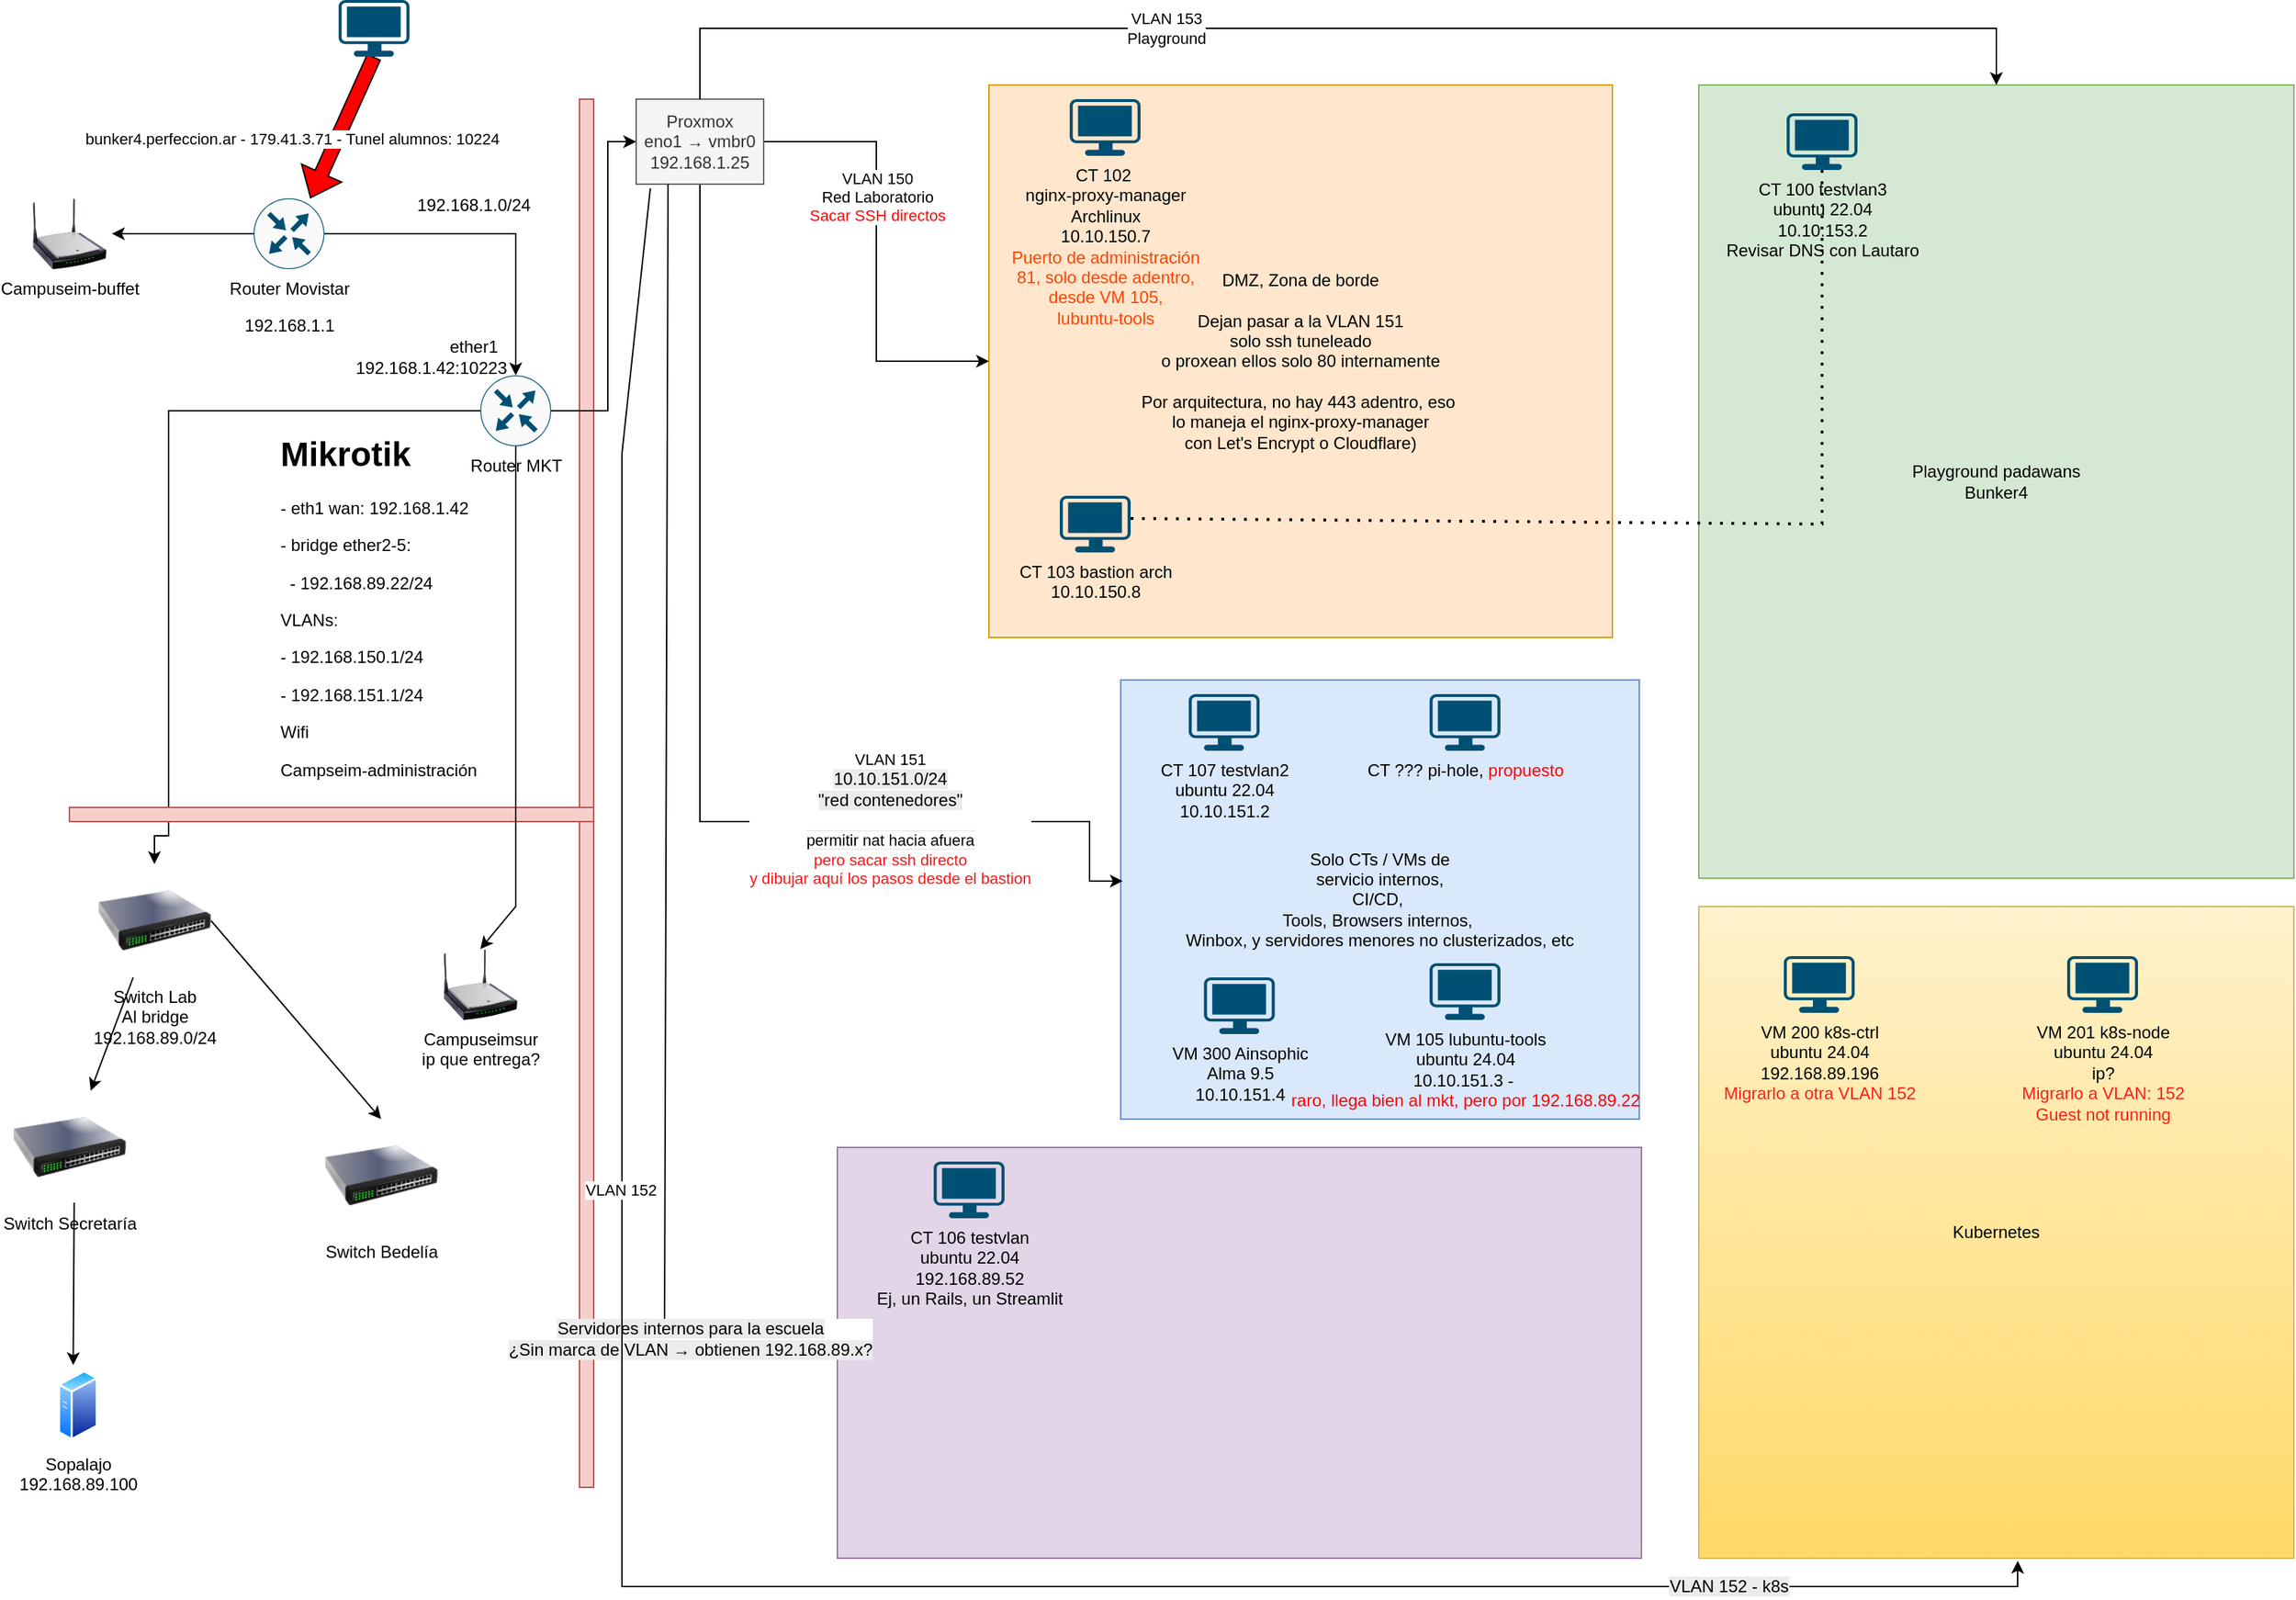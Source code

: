 <mxfile version="26.2.14">
  <diagram name="Página-1" id="JTSzyHEqCJwY1uf2J2Gt">
    <mxGraphModel dx="2184" dy="713" grid="1" gridSize="10" guides="1" tooltips="1" connect="1" arrows="1" fold="1" page="1" pageScale="1" pageWidth="827" pageHeight="1169" math="0" shadow="0">
      <root>
        <mxCell id="0" />
        <mxCell id="1" parent="0" />
        <mxCell id="2PcU3GDxiOa5zPf2A5ZC-4" value="Kubernetes" style="rounded=0;whiteSpace=wrap;html=1;fillColor=#fff2cc;strokeColor=#d6b656;gradientColor=#ffd966;" parent="1" vertex="1">
          <mxGeometry x="400" y="680" width="420" height="460" as="geometry" />
        </mxCell>
        <mxCell id="2PcU3GDxiOa5zPf2A5ZC-1" value="Playground padawans&lt;div&gt;Bunker4&lt;/div&gt;" style="rounded=0;whiteSpace=wrap;html=1;fillColor=#d5e8d4;strokeColor=#82b366;" parent="1" vertex="1">
          <mxGeometry x="400" y="100" width="420" height="560" as="geometry" />
        </mxCell>
        <mxCell id="cOpwre1l_TY29OTWhIVw-12" value="" style="rounded=0;whiteSpace=wrap;html=1;fillColor=#f8cecc;strokeColor=#b85450;" parent="1" vertex="1">
          <mxGeometry x="-390" y="110" width="10" height="980" as="geometry" />
        </mxCell>
        <mxCell id="pRibz36Krdpza1N9PtJQ-51" value="Solo CTs / VMs de&lt;div&gt;servicio internos,&lt;/div&gt;&lt;div&gt;CI/CD,&amp;nbsp;&lt;/div&gt;&lt;div&gt;Tools, Browsers internos,&amp;nbsp;&lt;/div&gt;&lt;div&gt;Winbox, y servidores menores no clusterizados, etc&lt;/div&gt;" style="rounded=0;whiteSpace=wrap;html=1;fillColor=#dae8fc;strokeColor=#6c8ebf;" parent="1" vertex="1">
          <mxGeometry x="-8" y="520" width="366" height="310" as="geometry" />
        </mxCell>
        <mxCell id="pRibz36Krdpza1N9PtJQ-52" value="DMZ, Zona de borde&lt;div&gt;&lt;br&gt;&lt;/div&gt;&lt;div&gt;Dejan pasar a la VLAN 151&lt;/div&gt;&lt;div&gt;solo ssh tuneleado&lt;/div&gt;&lt;div&gt;o proxean ellos solo 80 internamente&lt;/div&gt;&lt;div&gt;&lt;br&gt;&lt;/div&gt;&lt;div&gt;Por arquitectura, no hay 443 adentro, eso&amp;nbsp;&lt;/div&gt;&lt;div&gt;lo maneja el nginx-proxy-manager&lt;/div&gt;&lt;div&gt;con Let&#39;s Encrypt o Cloudflare)&lt;/div&gt;" style="rounded=0;whiteSpace=wrap;html=1;fillColor=#ffe6cc;strokeColor=#d79b00;" parent="1" vertex="1">
          <mxGeometry x="-101" y="100" width="440" height="390" as="geometry" />
        </mxCell>
        <mxCell id="pRibz36Krdpza1N9PtJQ-53" value="CT 103 bastion arch&lt;div&gt;10.10.150.8&lt;/div&gt;" style="points=[[0.03,0.03,0],[0.5,0,0],[0.97,0.03,0],[1,0.4,0],[0.97,0.745,0],[0.5,1,0],[0.03,0.745,0],[0,0.4,0]];verticalLabelPosition=bottom;sketch=0;html=1;verticalAlign=top;aspect=fixed;align=center;pointerEvents=1;shape=mxgraph.cisco19.workstation;fillColor=#005073;strokeColor=none;" parent="1" vertex="1">
          <mxGeometry x="-51" y="390" width="50" height="40" as="geometry" />
        </mxCell>
        <mxCell id="pRibz36Krdpza1N9PtJQ-54" value="Router MKT" style="sketch=0;points=[[0.5,0,0],[1,0.5,0],[0.5,1,0],[0,0.5,0],[0.145,0.145,0],[0.856,0.145,0],[0.855,0.856,0],[0.145,0.855,0]];verticalLabelPosition=bottom;html=1;verticalAlign=top;aspect=fixed;align=center;pointerEvents=1;shape=mxgraph.cisco19.rect;prIcon=router;fillColor=#FAFAFA;strokeColor=#005073;" parent="1" vertex="1">
          <mxGeometry x="-460" y="305" width="50" height="50" as="geometry" />
        </mxCell>
        <mxCell id="pRibz36Krdpza1N9PtJQ-56" value="CT 100 testvlan3&lt;div&gt;ubuntu 22.04&lt;div&gt;10.10.153.2&lt;/div&gt;&lt;/div&gt;&lt;div&gt;Revisar DNS con Lautaro&lt;/div&gt;" style="points=[[0.03,0.03,0],[0.5,0,0],[0.97,0.03,0],[1,0.4,0],[0.97,0.745,0],[0.5,1,0],[0.03,0.745,0],[0,0.4,0]];verticalLabelPosition=bottom;sketch=0;html=1;verticalAlign=top;aspect=fixed;align=center;pointerEvents=1;shape=mxgraph.cisco19.workstation;fillColor=#005073;strokeColor=none;" parent="1" vertex="1">
          <mxGeometry x="462" y="120" width="50" height="40" as="geometry" />
        </mxCell>
        <mxCell id="pRibz36Krdpza1N9PtJQ-58" style="edgeStyle=orthogonalEdgeStyle;rounded=0;orthogonalLoop=1;jettySize=auto;html=1;entryX=0;entryY=0.5;entryDx=0;entryDy=0;" parent="1" source="cOpwre1l_TY29OTWhIVw-14" target="pRibz36Krdpza1N9PtJQ-52" edge="1">
          <mxGeometry relative="1" as="geometry">
            <mxPoint x="-369" y="330" as="sourcePoint" />
            <mxPoint x="-230" y="360" as="targetPoint" />
          </mxGeometry>
        </mxCell>
        <mxCell id="cOpwre1l_TY29OTWhIVw-16" value="VLAN 150&lt;br&gt;Red Laboratorio&lt;br&gt;&lt;font style=&quot;color: rgb(255, 6, 6);&quot;&gt;Sacar SSH directos&lt;/font&gt;" style="edgeLabel;html=1;align=center;verticalAlign=middle;resizable=0;points=[];" parent="pRibz36Krdpza1N9PtJQ-58" vertex="1" connectable="0">
          <mxGeometry x="-0.247" relative="1" as="geometry">
            <mxPoint as="offset" />
          </mxGeometry>
        </mxCell>
        <mxCell id="pRibz36Krdpza1N9PtJQ-60" style="edgeStyle=orthogonalEdgeStyle;rounded=0;orthogonalLoop=1;jettySize=auto;html=1;exitX=0.5;exitY=1;exitDx=0;exitDy=0;entryX=0.004;entryY=0.458;entryDx=0;entryDy=0;entryPerimeter=0;" parent="1" source="cOpwre1l_TY29OTWhIVw-14" target="pRibz36Krdpza1N9PtJQ-51" edge="1">
          <mxGeometry relative="1" as="geometry">
            <Array as="points">
              <mxPoint x="-305" y="620" />
              <mxPoint x="-30" y="620" />
              <mxPoint x="-30" y="662" />
            </Array>
            <mxPoint x="-320" y="180" as="sourcePoint" />
            <mxPoint x="67.5" y="616" as="targetPoint" />
          </mxGeometry>
        </mxCell>
        <mxCell id="pRibz36Krdpza1N9PtJQ-61" value="VLAN 151&lt;div&gt;&lt;span style=&quot;font-size: 12px; background-color: rgb(236, 236, 236);&quot;&gt;10.10.151.0/24&lt;br&gt;&quot;&lt;/span&gt;&lt;span style=&quot;background-color: rgb(236, 236, 236); font-size: 12px; color: light-dark(rgb(0, 0, 0), rgb(255, 255, 255));&quot;&gt;red contenedores&quot;&lt;/span&gt;&lt;/div&gt;&lt;div&gt;&lt;span style=&quot;font-size: 12px; background-color: rgb(236, 236, 236);&quot;&gt;&lt;br&gt;&lt;/span&gt;&lt;/div&gt;&lt;div&gt;&lt;span style=&quot;font-size: 12px; background-color: rgb(236, 236, 236);&quot;&gt;&lt;span style=&quot;font-size: 11px; background-color: rgb(255, 255, 255);&quot;&gt;permitir nat hacia afuera&lt;/span&gt;&lt;div style=&quot;font-size: 11px;&quot;&gt;&lt;font style=&quot;color: rgb(255, 19, 19);&quot;&gt;pero sacar ssh directo&lt;/font&gt;&lt;/div&gt;&lt;div style=&quot;font-size: 11px;&quot;&gt;&lt;font style=&quot;color: rgb(255, 19, 19);&quot;&gt;y dibujar aquí los pasos desde el bastion&lt;/font&gt;&lt;/div&gt;&lt;/span&gt;&lt;/div&gt;" style="edgeLabel;html=1;align=center;verticalAlign=middle;resizable=0;points=[];" parent="pRibz36Krdpza1N9PtJQ-60" vertex="1" connectable="0">
          <mxGeometry x="0.477" y="2" relative="1" as="geometry">
            <mxPoint as="offset" />
          </mxGeometry>
        </mxCell>
        <mxCell id="pRibz36Krdpza1N9PtJQ-73" style="edgeStyle=orthogonalEdgeStyle;rounded=0;orthogonalLoop=1;jettySize=auto;html=1;exitX=0;exitY=0.5;exitDx=0;exitDy=0;exitPerimeter=0;entryX=0.5;entryY=0;entryDx=0;entryDy=0;" parent="1" source="pRibz36Krdpza1N9PtJQ-54" target="U1CDGiFiFmAiaz6NKcIj-10" edge="1">
          <mxGeometry relative="1" as="geometry">
            <mxPoint x="-640" y="635.359" as="targetPoint" />
            <Array as="points">
              <mxPoint x="-680" y="330" />
              <mxPoint x="-680" y="630" />
              <mxPoint x="-690" y="630" />
            </Array>
          </mxGeometry>
        </mxCell>
        <mxCell id="pRibz36Krdpza1N9PtJQ-81" style="edgeStyle=orthogonalEdgeStyle;rounded=0;orthogonalLoop=1;jettySize=auto;html=1;exitX=1;exitY=0.5;exitDx=0;exitDy=0;exitPerimeter=0;" parent="1" source="pRibz36Krdpza1N9PtJQ-80" target="pRibz36Krdpza1N9PtJQ-54" edge="1">
          <mxGeometry relative="1" as="geometry" />
        </mxCell>
        <mxCell id="pRibz36Krdpza1N9PtJQ-80" value="Router Movistar" style="sketch=0;points=[[0.5,0,0],[1,0.5,0],[0.5,1,0],[0,0.5,0],[0.145,0.145,0],[0.856,0.145,0],[0.855,0.856,0],[0.145,0.855,0]];verticalLabelPosition=bottom;html=1;verticalAlign=top;aspect=fixed;align=center;pointerEvents=1;shape=mxgraph.cisco19.rect;prIcon=router;fillColor=#FAFAFA;strokeColor=#005073;" parent="1" vertex="1">
          <mxGeometry x="-620" y="180" width="50" height="50" as="geometry" />
        </mxCell>
        <mxCell id="pRibz36Krdpza1N9PtJQ-83" value="" style="shape=flexArrow;endArrow=classic;html=1;rounded=0;entryX=0.742;entryY=-0.065;entryDx=0;entryDy=0;entryPerimeter=0;fillColor=#FF0000;exitX=0.5;exitY=1;exitDx=0;exitDy=0;exitPerimeter=0;" parent="1" source="pRibz36Krdpza1N9PtJQ-86" edge="1">
          <mxGeometry width="50" height="50" relative="1" as="geometry">
            <mxPoint x="-557.1" y="73.25" as="sourcePoint" />
            <mxPoint x="-580.0" y="180.0" as="targetPoint" />
          </mxGeometry>
        </mxCell>
        <mxCell id="pRibz36Krdpza1N9PtJQ-84" value="bunker4.perfeccion.ar - 179.41.3.71 - Tunel alumnos: 10224" style="edgeLabel;html=1;align=center;verticalAlign=middle;resizable=0;points=[];" parent="pRibz36Krdpza1N9PtJQ-83" vertex="1" connectable="0">
          <mxGeometry x="0.708" y="-5" relative="1" as="geometry">
            <mxPoint x="-15" y="-25" as="offset" />
          </mxGeometry>
        </mxCell>
        <mxCell id="pRibz36Krdpza1N9PtJQ-86" value="" style="points=[[0.03,0.03,0],[0.5,0,0],[0.97,0.03,0],[1,0.4,0],[0.97,0.745,0],[0.5,1,0],[0.03,0.745,0],[0,0.4,0]];verticalLabelPosition=bottom;sketch=0;html=1;verticalAlign=top;aspect=fixed;align=center;pointerEvents=1;shape=mxgraph.cisco19.workstation;fillColor=#005073;strokeColor=none;" parent="1" vertex="1">
          <mxGeometry x="-560" y="40" width="50" height="40" as="geometry" />
        </mxCell>
        <mxCell id="pRibz36Krdpza1N9PtJQ-88" value="192.168.1.0/24" style="text;html=1;align=center;verticalAlign=middle;resizable=0;points=[];autosize=1;strokeColor=none;fillColor=none;" parent="1" vertex="1">
          <mxGeometry x="-515" y="170" width="100" height="30" as="geometry" />
        </mxCell>
        <mxCell id="pRibz36Krdpza1N9PtJQ-89" value="192.168.1.42:10223" style="text;html=1;align=center;verticalAlign=middle;resizable=0;points=[];autosize=1;strokeColor=none;fillColor=none;" parent="1" vertex="1">
          <mxGeometry x="-560" y="285" width="130" height="30" as="geometry" />
        </mxCell>
        <mxCell id="pRibz36Krdpza1N9PtJQ-90" value="ether1" style="text;html=1;align=center;verticalAlign=middle;resizable=0;points=[];autosize=1;strokeColor=none;fillColor=none;" parent="1" vertex="1">
          <mxGeometry x="-495" y="270" width="60" height="30" as="geometry" />
        </mxCell>
        <mxCell id="pRibz36Krdpza1N9PtJQ-91" value="192.168.1.1" style="text;html=1;align=center;verticalAlign=middle;resizable=0;points=[];autosize=1;strokeColor=none;fillColor=none;" parent="1" vertex="1">
          <mxGeometry x="-640" y="255" width="90" height="30" as="geometry" />
        </mxCell>
        <mxCell id="pRibz36Krdpza1N9PtJQ-100" value="CT 102&amp;nbsp;&lt;div&gt;nginx-proxy-manager&lt;/div&gt;&lt;div&gt;Archlinux&lt;div&gt;10.10.150.7&lt;/div&gt;&lt;/div&gt;&lt;div&gt;&lt;font style=&quot;color: rgb(255, 67, 0);&quot;&gt;Puerto de administración&lt;/font&gt;&lt;/div&gt;&lt;div&gt;&lt;font style=&quot;color: rgb(255, 67, 0);&quot;&gt;81, solo desde adentro,&lt;/font&gt;&lt;/div&gt;&lt;div&gt;&lt;font style=&quot;color: rgb(255, 67, 0);&quot;&gt;desde VM 105,&lt;/font&gt;&lt;/div&gt;&lt;div&gt;&lt;font style=&quot;color: rgb(255, 67, 0);&quot;&gt;lubuntu-tools&lt;/font&gt;&lt;/div&gt;" style="points=[[0.03,0.03,0],[0.5,0,0],[0.97,0.03,0],[1,0.4,0],[0.97,0.745,0],[0.5,1,0],[0.03,0.745,0],[0,0.4,0]];verticalLabelPosition=bottom;sketch=0;html=1;verticalAlign=top;aspect=fixed;align=center;pointerEvents=1;shape=mxgraph.cisco19.workstation;fillColor=#005073;strokeColor=none;" parent="1" vertex="1">
          <mxGeometry x="-44" y="110" width="50" height="40" as="geometry" />
        </mxCell>
        <mxCell id="cOpwre1l_TY29OTWhIVw-5" value="" style="rounded=0;whiteSpace=wrap;html=1;fillColor=#e1d5e7;strokeColor=#9673a6;" parent="1" vertex="1">
          <mxGeometry x="-208" y="850" width="567.5" height="290" as="geometry" />
        </mxCell>
        <mxCell id="cOpwre1l_TY29OTWhIVw-6" value="CT 106 testvlan&lt;div&gt;ubuntu 22.04&lt;div&gt;192.168.89.52&lt;/div&gt;&lt;/div&gt;&lt;div&gt;Ej, un Rails, un Streamlit&lt;/div&gt;" style="points=[[0.03,0.03,0],[0.5,0,0],[0.97,0.03,0],[1,0.4,0],[0.97,0.745,0],[0.5,1,0],[0.03,0.745,0],[0,0.4,0]];verticalLabelPosition=bottom;sketch=0;html=1;verticalAlign=top;aspect=fixed;align=center;pointerEvents=1;shape=mxgraph.cisco19.workstation;fillColor=#005073;strokeColor=none;" parent="1" vertex="1">
          <mxGeometry x="-140" y="860" width="50" height="40" as="geometry" />
        </mxCell>
        <mxCell id="cOpwre1l_TY29OTWhIVw-14" value="Proxmox&lt;div&gt;eno1 → vmbr0 192.168.1.25&lt;/div&gt;" style="text;html=1;align=center;verticalAlign=middle;whiteSpace=wrap;rounded=0;fillColor=#f5f5f5;fontColor=#333333;strokeColor=#666666;" parent="1" vertex="1">
          <mxGeometry x="-350" y="110" width="90" height="60" as="geometry" />
        </mxCell>
        <mxCell id="cOpwre1l_TY29OTWhIVw-15" style="edgeStyle=orthogonalEdgeStyle;rounded=0;orthogonalLoop=1;jettySize=auto;html=1;exitX=1;exitY=0.5;exitDx=0;exitDy=0;exitPerimeter=0;entryX=0;entryY=0.5;entryDx=0;entryDy=0;" parent="1" source="pRibz36Krdpza1N9PtJQ-54" target="cOpwre1l_TY29OTWhIVw-14" edge="1">
          <mxGeometry relative="1" as="geometry">
            <mxPoint x="-370" y="330" as="sourcePoint" />
            <mxPoint x="-385" y="315" as="targetPoint" />
            <Array as="points">
              <mxPoint x="-370" y="330" />
              <mxPoint x="-370" y="140" />
            </Array>
          </mxGeometry>
        </mxCell>
        <mxCell id="cOpwre1l_TY29OTWhIVw-17" value="" style="endArrow=classic;html=1;rounded=0;exitX=0.25;exitY=1;exitDx=0;exitDy=0;entryX=0.001;entryY=0.467;entryDx=0;entryDy=0;entryPerimeter=0;" parent="1" source="cOpwre1l_TY29OTWhIVw-14" target="cOpwre1l_TY29OTWhIVw-5" edge="1">
          <mxGeometry width="50" height="50" relative="1" as="geometry">
            <mxPoint x="-200" y="670" as="sourcePoint" />
            <mxPoint x="-150" y="620" as="targetPoint" />
            <Array as="points">
              <mxPoint x="-330" y="985" />
            </Array>
          </mxGeometry>
        </mxCell>
        <mxCell id="cOpwre1l_TY29OTWhIVw-18" value="&lt;span style=&quot;font-size: 12px; text-wrap-mode: wrap; background-color: rgb(236, 236, 236);&quot;&gt;Servidores internos para la escuela&lt;/span&gt;&lt;div style=&quot;font-size: 12px; text-wrap-mode: wrap; background-color: rgb(236, 236, 236);&quot;&gt;¿Sin marca de VLAN → obtienen 192.168.89.x?&lt;/div&gt;" style="edgeLabel;html=1;align=center;verticalAlign=middle;resizable=0;points=[];" parent="cOpwre1l_TY29OTWhIVw-17" vertex="1" connectable="0">
          <mxGeometry x="0.777" relative="1" as="geometry">
            <mxPoint as="offset" />
          </mxGeometry>
        </mxCell>
        <mxCell id="cOpwre1l_TY29OTWhIVw-19" value="CT 107 testvlan2&lt;div&gt;ubuntu 22.04&lt;div&gt;10.10.151.2&lt;/div&gt;&lt;/div&gt;" style="points=[[0.03,0.03,0],[0.5,0,0],[0.97,0.03,0],[1,0.4,0],[0.97,0.745,0],[0.5,1,0],[0.03,0.745,0],[0,0.4,0]];verticalLabelPosition=bottom;sketch=0;html=1;verticalAlign=top;aspect=fixed;align=center;pointerEvents=1;shape=mxgraph.cisco19.workstation;fillColor=#005073;strokeColor=none;" parent="1" vertex="1">
          <mxGeometry x="40" y="530" width="50" height="40" as="geometry" />
        </mxCell>
        <mxCell id="cOpwre1l_TY29OTWhIVw-20" value="VM 105 lubuntu-tools&lt;div&gt;ubuntu 24.04&lt;/div&gt;&lt;div&gt;10.10.151.3 -&amp;nbsp;&lt;/div&gt;&lt;div&gt;&lt;font style=&quot;color: rgb(255, 0, 0);&quot;&gt;raro,&lt;span style=&quot;background-color: transparent;&quot;&gt;&amp;nbsp;llega bien al mkt, pero por 192.168.89.22&lt;/span&gt;&lt;/font&gt;&lt;/div&gt;" style="points=[[0.03,0.03,0],[0.5,0,0],[0.97,0.03,0],[1,0.4,0],[0.97,0.745,0],[0.5,1,0],[0.03,0.745,0],[0,0.4,0]];verticalLabelPosition=bottom;sketch=0;html=1;verticalAlign=top;aspect=fixed;align=center;pointerEvents=1;shape=mxgraph.cisco19.workstation;fillColor=#005073;strokeColor=none;" parent="1" vertex="1">
          <mxGeometry x="210" y="720" width="50" height="40" as="geometry" />
        </mxCell>
        <mxCell id="cOpwre1l_TY29OTWhIVw-22" value="" style="rounded=0;whiteSpace=wrap;html=1;fillColor=#f8cecc;strokeColor=#b85450;" parent="1" vertex="1">
          <mxGeometry x="-750" y="610" width="370" height="10" as="geometry" />
        </mxCell>
        <mxCell id="cOpwre1l_TY29OTWhIVw-25" value="VM 300 Ainsophic&lt;div&gt;Alma 9.5&lt;div&gt;&lt;span style=&quot;background-color: transparent;&quot;&gt;10.10.151.4&lt;/span&gt;&lt;/div&gt;&lt;/div&gt;" style="points=[[0.03,0.03,0],[0.5,0,0],[0.97,0.03,0],[1,0.4,0],[0.97,0.745,0],[0.5,1,0],[0.03,0.745,0],[0,0.4,0]];verticalLabelPosition=bottom;sketch=0;html=1;verticalAlign=top;aspect=fixed;align=center;pointerEvents=1;shape=mxgraph.cisco19.workstation;fillColor=#005073;strokeColor=none;" parent="1" vertex="1">
          <mxGeometry x="50.75" y="730" width="50" height="40" as="geometry" />
        </mxCell>
        <mxCell id="cOpwre1l_TY29OTWhIVw-26" value="VM 200 k8s-ctrl&lt;div&gt;ubuntu 24.04&lt;div&gt;192.168.89.196&lt;/div&gt;&lt;/div&gt;&lt;div&gt;&lt;font style=&quot;color: rgb(255, 29, 29);&quot;&gt;Migrarlo a otra VLAN 152&lt;/font&gt;&lt;/div&gt;" style="points=[[0.03,0.03,0],[0.5,0,0],[0.97,0.03,0],[1,0.4,0],[0.97,0.745,0],[0.5,1,0],[0.03,0.745,0],[0,0.4,0]];verticalLabelPosition=bottom;sketch=0;html=1;verticalAlign=top;aspect=fixed;align=center;pointerEvents=1;shape=mxgraph.cisco19.workstation;fillColor=#005073;strokeColor=none;" parent="1" vertex="1">
          <mxGeometry x="460" y="715" width="50" height="40" as="geometry" />
        </mxCell>
        <mxCell id="cOpwre1l_TY29OTWhIVw-27" value="VM 201 k8s-node&lt;div&gt;ubuntu 24.04&lt;div&gt;ip?&lt;/div&gt;&lt;/div&gt;&lt;div&gt;&lt;font style=&quot;color: rgb(255, 29, 29);&quot;&gt;Migrarlo a VLAN: 152&lt;/font&gt;&lt;/div&gt;&lt;div&gt;&lt;font style=&quot;color: rgb(255, 29, 29);&quot;&gt;Guest not running&lt;/font&gt;&lt;/div&gt;" style="points=[[0.03,0.03,0],[0.5,0,0],[0.97,0.03,0],[1,0.4,0],[0.97,0.745,0],[0.5,1,0],[0.03,0.745,0],[0,0.4,0]];verticalLabelPosition=bottom;sketch=0;html=1;verticalAlign=top;aspect=fixed;align=center;pointerEvents=1;shape=mxgraph.cisco19.workstation;fillColor=#005073;strokeColor=none;" parent="1" vertex="1">
          <mxGeometry x="660" y="715" width="50" height="40" as="geometry" />
        </mxCell>
        <mxCell id="U1CDGiFiFmAiaz6NKcIj-2" value="&lt;h1 style=&quot;margin-top: 0px;&quot;&gt;Mikrotik&lt;/h1&gt;&lt;p&gt;- eth1 wan: 192.168.1.42&lt;/p&gt;&lt;p&gt;- bridge ether2-5:&lt;/p&gt;&lt;p&gt;&amp;nbsp; - 192.168.89.22/24&lt;/p&gt;&lt;p&gt;VLANs:&amp;nbsp;&lt;/p&gt;&lt;p&gt;- 192.168.150.1/24&lt;/p&gt;&lt;p&gt;- 192.168.151.1/24&lt;/p&gt;&lt;p&gt;Wifi&lt;/p&gt;&lt;p&gt;Campseim-administración&lt;/p&gt;" style="text;html=1;whiteSpace=wrap;overflow=hidden;rounded=0;" parent="1" vertex="1">
          <mxGeometry x="-603" y="340" width="190" height="260" as="geometry" />
        </mxCell>
        <mxCell id="U1CDGiFiFmAiaz6NKcIj-4" value="" style="endArrow=classic;html=1;rounded=0;exitX=0.5;exitY=1;exitDx=0;exitDy=0;exitPerimeter=0;entryX=0.5;entryY=0;entryDx=0;entryDy=0;" parent="1" source="pRibz36Krdpza1N9PtJQ-54" target="U1CDGiFiFmAiaz6NKcIj-7" edge="1">
          <mxGeometry width="50" height="50" relative="1" as="geometry">
            <mxPoint x="-450" y="730" as="sourcePoint" />
            <mxPoint x="-470" y="690" as="targetPoint" />
            <Array as="points">
              <mxPoint x="-435" y="680" />
            </Array>
          </mxGeometry>
        </mxCell>
        <mxCell id="U1CDGiFiFmAiaz6NKcIj-7" value="Campuseimsur&lt;div&gt;ip que entrega?&lt;/div&gt;" style="image;html=1;image=img/lib/clip_art/networking/Wireless_Router_N_128x128.png" parent="1" vertex="1">
          <mxGeometry x="-490" y="710" width="60" height="50" as="geometry" />
        </mxCell>
        <mxCell id="U1CDGiFiFmAiaz6NKcIj-8" value="Campuseim-buffet" style="image;html=1;image=img/lib/clip_art/networking/Wireless_Router_N_128x128.png" parent="1" vertex="1">
          <mxGeometry x="-780" y="180" width="60" height="50" as="geometry" />
        </mxCell>
        <mxCell id="U1CDGiFiFmAiaz6NKcIj-9" value="" style="endArrow=classic;html=1;rounded=0;exitX=0;exitY=0.5;exitDx=0;exitDy=0;exitPerimeter=0;entryX=1;entryY=0.5;entryDx=0;entryDy=0;" parent="1" source="pRibz36Krdpza1N9PtJQ-80" target="U1CDGiFiFmAiaz6NKcIj-8" edge="1">
          <mxGeometry width="50" height="50" relative="1" as="geometry">
            <mxPoint x="-700" y="330" as="sourcePoint" />
            <mxPoint x="-650" y="280" as="targetPoint" />
          </mxGeometry>
        </mxCell>
        <mxCell id="U1CDGiFiFmAiaz6NKcIj-10" value="Switch Lab&lt;div&gt;Al bridge&lt;/div&gt;&lt;div&gt;192.168.89.0/24&lt;/div&gt;" style="image;html=1;image=img/lib/clip_art/networking/Switch_128x128.png" parent="1" vertex="1">
          <mxGeometry x="-730" y="650" width="80" height="80" as="geometry" />
        </mxCell>
        <mxCell id="U1CDGiFiFmAiaz6NKcIj-13" value="Sopalajo&lt;div&gt;&lt;font style=&quot;color: rgb(0, 0, 0);&quot;&gt;192.168.89.100&lt;/font&gt;&lt;/div&gt;" style="image;aspect=fixed;perimeter=ellipsePerimeter;html=1;align=center;shadow=0;dashed=0;spacingTop=3;image=img/lib/active_directory/generic_server.svg;" parent="1" vertex="1">
          <mxGeometry x="-758" y="1007" width="28.0" height="50" as="geometry" />
        </mxCell>
        <mxCell id="U1CDGiFiFmAiaz6NKcIj-14" value="Switch Secretaría" style="image;html=1;image=img/lib/clip_art/networking/Switch_128x128.png" parent="1" vertex="1">
          <mxGeometry x="-790" y="810" width="80" height="80" as="geometry" />
        </mxCell>
        <mxCell id="U1CDGiFiFmAiaz6NKcIj-16" value="" style="endArrow=classic;html=1;rounded=0;" parent="1" source="U1CDGiFiFmAiaz6NKcIj-10" target="U1CDGiFiFmAiaz6NKcIj-14" edge="1">
          <mxGeometry width="50" height="50" relative="1" as="geometry">
            <mxPoint x="230" y="530" as="sourcePoint" />
            <mxPoint x="-630" y="790" as="targetPoint" />
          </mxGeometry>
        </mxCell>
        <mxCell id="U1CDGiFiFmAiaz6NKcIj-19" value="" style="endArrow=classic;html=1;rounded=0;exitX=0.542;exitY=0.988;exitDx=0;exitDy=0;exitPerimeter=0;entryX=0.381;entryY=-0.067;entryDx=0;entryDy=0;entryPerimeter=0;" parent="1" source="U1CDGiFiFmAiaz6NKcIj-14" target="U1CDGiFiFmAiaz6NKcIj-13" edge="1">
          <mxGeometry width="50" height="50" relative="1" as="geometry">
            <mxPoint x="-680" y="740" as="sourcePoint" />
            <mxPoint x="-680" y="820" as="targetPoint" />
          </mxGeometry>
        </mxCell>
        <mxCell id="U1CDGiFiFmAiaz6NKcIj-20" value="Switch Bedelía" style="image;html=1;image=img/lib/clip_art/networking/Switch_128x128.png" parent="1" vertex="1">
          <mxGeometry x="-570" y="830" width="80" height="80" as="geometry" />
        </mxCell>
        <mxCell id="U1CDGiFiFmAiaz6NKcIj-21" value="" style="endArrow=classic;html=1;rounded=0;exitX=1;exitY=0.5;exitDx=0;exitDy=0;entryX=0.5;entryY=0;entryDx=0;entryDy=0;" parent="1" source="U1CDGiFiFmAiaz6NKcIj-10" target="U1CDGiFiFmAiaz6NKcIj-20" edge="1">
          <mxGeometry width="50" height="50" relative="1" as="geometry">
            <mxPoint x="-590" y="800" as="sourcePoint" />
            <mxPoint x="-540" y="750" as="targetPoint" />
          </mxGeometry>
        </mxCell>
        <mxCell id="f1vZXrpiklLHV_rhEHN4-1" value="CT ??? p&lt;span style=&quot;background-color: transparent; color: light-dark(rgb(0, 0, 0), rgb(255, 255, 255));&quot;&gt;i-hole, &lt;/span&gt;&lt;span style=&quot;background-color: transparent;&quot;&gt;&lt;font style=&quot;color: light-dark(rgb(255, 0, 0), rgb(255, 255, 255));&quot;&gt;propuesto&lt;/font&gt;&lt;/span&gt;" style="points=[[0.03,0.03,0],[0.5,0,0],[0.97,0.03,0],[1,0.4,0],[0.97,0.745,0],[0.5,1,0],[0.03,0.745,0],[0,0.4,0]];verticalLabelPosition=bottom;sketch=0;html=1;verticalAlign=top;aspect=fixed;align=center;pointerEvents=1;shape=mxgraph.cisco19.workstation;fillColor=#005073;strokeColor=none;" parent="1" vertex="1">
          <mxGeometry x="210" y="530" width="50" height="40" as="geometry" />
        </mxCell>
        <mxCell id="2PcU3GDxiOa5zPf2A5ZC-2" style="edgeStyle=orthogonalEdgeStyle;rounded=0;orthogonalLoop=1;jettySize=auto;html=1;entryX=0.5;entryY=0;entryDx=0;entryDy=0;exitX=0.5;exitY=0;exitDx=0;exitDy=0;" parent="1" source="cOpwre1l_TY29OTWhIVw-14" target="2PcU3GDxiOa5zPf2A5ZC-1" edge="1">
          <mxGeometry relative="1" as="geometry">
            <mxPoint x="110" y="25" as="sourcePoint" />
            <mxPoint x="180" y="180" as="targetPoint" />
            <Array as="points">
              <mxPoint x="-305" y="60" />
              <mxPoint x="610" y="60" />
            </Array>
          </mxGeometry>
        </mxCell>
        <mxCell id="2PcU3GDxiOa5zPf2A5ZC-3" value="VLAN 153&lt;br&gt;Playground" style="edgeLabel;html=1;align=center;verticalAlign=middle;resizable=0;points=[];" parent="2PcU3GDxiOa5zPf2A5ZC-2" vertex="1" connectable="0">
          <mxGeometry x="-0.247" relative="1" as="geometry">
            <mxPoint as="offset" />
          </mxGeometry>
        </mxCell>
        <mxCell id="2PcU3GDxiOa5zPf2A5ZC-5" value="" style="endArrow=classic;html=1;rounded=0;entryX=0.536;entryY=1.004;entryDx=0;entryDy=0;entryPerimeter=0;" parent="1" target="2PcU3GDxiOa5zPf2A5ZC-4" edge="1">
          <mxGeometry width="50" height="50" relative="1" as="geometry">
            <mxPoint x="-340" y="173" as="sourcePoint" />
            <mxPoint x="-197" y="995" as="targetPoint" />
            <Array as="points">
              <mxPoint x="-360" y="360" />
              <mxPoint x="-360" y="1160" />
              <mxPoint x="625" y="1160" />
            </Array>
          </mxGeometry>
        </mxCell>
        <mxCell id="2PcU3GDxiOa5zPf2A5ZC-6" value="&lt;span style=&quot;font-size: 12px; text-wrap-mode: wrap; background-color: rgb(236, 236, 236);&quot;&gt;VLAN 152 - k8s&lt;/span&gt;" style="edgeLabel;html=1;align=center;verticalAlign=middle;resizable=0;points=[];" parent="2PcU3GDxiOa5zPf2A5ZC-5" vertex="1" connectable="0">
          <mxGeometry x="0.777" relative="1" as="geometry">
            <mxPoint as="offset" />
          </mxGeometry>
        </mxCell>
        <mxCell id="2PcU3GDxiOa5zPf2A5ZC-9" value="VLAN 152" style="edgeLabel;html=1;align=center;verticalAlign=middle;resizable=0;points=[];" parent="2PcU3GDxiOa5zPf2A5ZC-5" vertex="1" connectable="0">
          <mxGeometry x="-0.289" y="-1" relative="1" as="geometry">
            <mxPoint as="offset" />
          </mxGeometry>
        </mxCell>
        <mxCell id="2PcU3GDxiOa5zPf2A5ZC-8" value="" style="endArrow=none;dashed=1;html=1;dashPattern=1 3;strokeWidth=2;rounded=0;exitX=1;exitY=0.4;exitDx=0;exitDy=0;exitPerimeter=0;" parent="1" source="pRibz36Krdpza1N9PtJQ-53" target="pRibz36Krdpza1N9PtJQ-56" edge="1">
          <mxGeometry width="50" height="50" relative="1" as="geometry">
            <mxPoint x="-40" y="435" as="sourcePoint" />
            <mxPoint x="10" y="385" as="targetPoint" />
            <Array as="points">
              <mxPoint x="487" y="410" />
            </Array>
          </mxGeometry>
        </mxCell>
      </root>
    </mxGraphModel>
  </diagram>
</mxfile>
